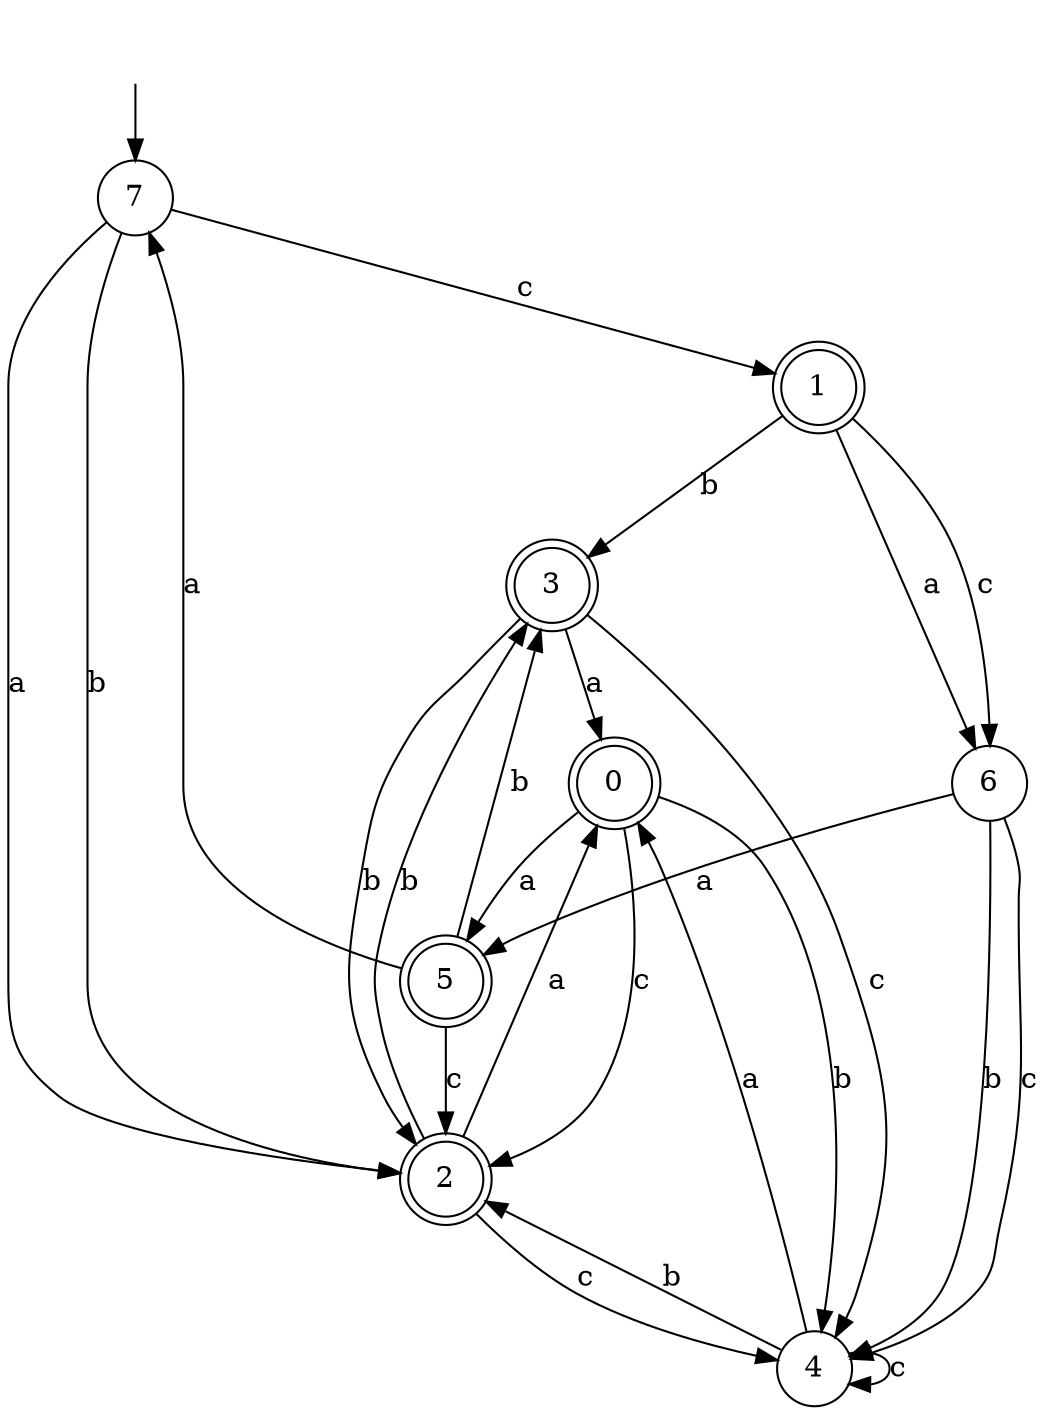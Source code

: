digraph g {
__start [label=""shape=none]
	7[shape="circle" label="7"]
	0[shape="doublecircle" label="0"]
	1[shape="doublecircle" label="1"]
	2[shape="doublecircle" label="2"]
	3[shape="doublecircle" label="3"]
	4[shape="circle" label="4"]
	5[shape="doublecircle" label="5"]
	6[shape="circle" label="6"]

__start -> 7
	0 -> 5 [label="a"]
	0 -> 4 [label="b"]
	0 -> 2 [label="c"]
	1 -> 6 [label="a"]
	1 -> 3 [label="b"]
	1 -> 6 [label="c"]
	2 -> 0 [label="a"]
	2 -> 3 [label="b"]
	2 -> 4 [label="c"]
	3 -> 0 [label="a"]
	3 -> 2 [label="b"]
	3 -> 4 [label="c"]
	4 -> 0 [label="a"]
	4 -> 2 [label="b"]
	4 -> 4 [label="c"]
	5 -> 7 [label="a"]
	5 -> 3 [label="b"]
	5 -> 2 [label="c"]
	6 -> 5 [label="a"]
	6 -> 4 [label="b"]
	6 -> 4 [label="c"]
	7 -> 2 [label="a"]
	7 -> 2 [label="b"]
	7 -> 1 [label="c"]
}
